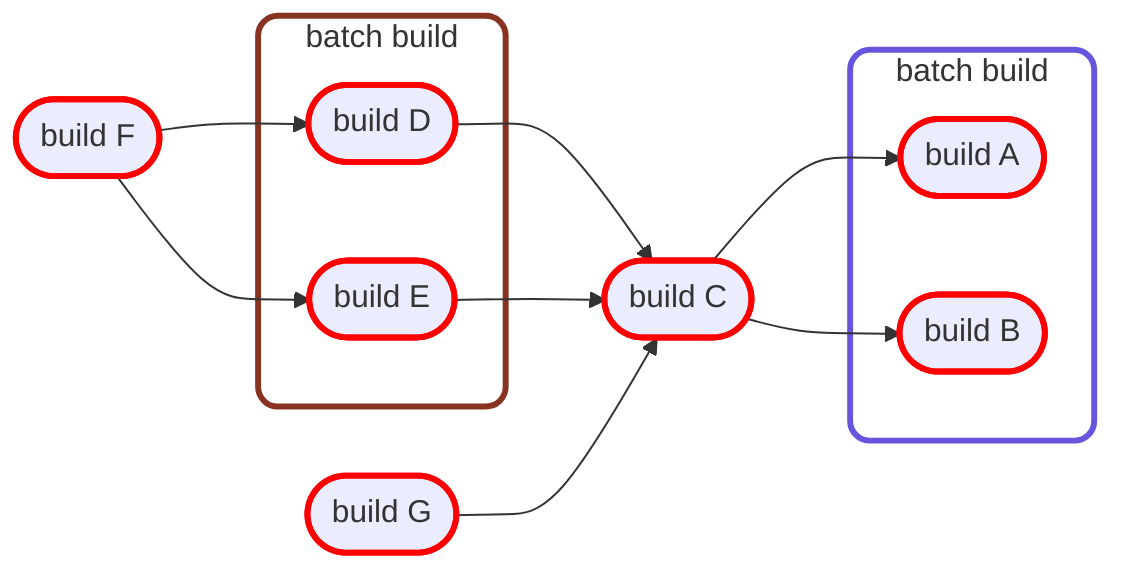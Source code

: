 flowchart LR
classDef forced stroke:red,stroke-width:3px
classDef required stroke:orange,stroke-width:3px
classDef selected stroke:black,stroke-width:3px
subgraph 6599FE5F147C6FFBA859A08E916C64105B3AE95ECF0FBACFD9AFB14EC55BB544[batch build]
  502D99A08930613A8950A209AB659DBD70BC9CD6766F53FE8C2545028CD07647([build D])
  A10064A7C5CAD13878FDFBE58C4D7D209D299DBE7FFBC12B6D63F5ABE0693093([build E])
end
classDef cluster-6599FE5F147C6FFBA859A08E916C64105B3AE95ECF0FBACFD9AFB14EC55BB544 stroke:#832,stroke-width:3px,fill:white,rx:10,ry:10
class 6599FE5F147C6FFBA859A08E916C64105B3AE95ECF0FBACFD9AFB14EC55BB544 cluster-6599FE5F147C6FFBA859A08E916C64105B3AE95ECF0FBACFD9AFB14EC55BB544
502D99A08930613A8950A209AB659DBD70BC9CD6766F53FE8C2545028CD07647 --> 546C2C114D3364163EDA8DB8FF0F3E800CC79ACC0F84973BA17866B5C03F05F2
class 502D99A08930613A8950A209AB659DBD70BC9CD6766F53FE8C2545028CD07647 forced
A10064A7C5CAD13878FDFBE58C4D7D209D299DBE7FFBC12B6D63F5ABE0693093 --> 546C2C114D3364163EDA8DB8FF0F3E800CC79ACC0F84973BA17866B5C03F05F2
class A10064A7C5CAD13878FDFBE58C4D7D209D299DBE7FFBC12B6D63F5ABE0693093 forced
0F888689FC6FCB936DA67EB38668998BF57500CD23F4B3141151645BCF7157F3([build G])
0F888689FC6FCB936DA67EB38668998BF57500CD23F4B3141151645BCF7157F3 --> 546C2C114D3364163EDA8DB8FF0F3E800CC79ACC0F84973BA17866B5C03F05F2
class 0F888689FC6FCB936DA67EB38668998BF57500CD23F4B3141151645BCF7157F3 forced
subgraph CD2042D8089B53EF5E02DD6900C27FAF5048364C3D95883B9849DB83FEC65361[batch build]
  4552B308ABC99A5E15C4BC807E52FD1BE7BB41798F711F18488044AAF41DCD67([build A])
  BD9B2D7DDFFD4DE9A3BA601FD465DADCBF186E513AC316F68A2214B851895403([build B])
end
classDef cluster-CD2042D8089B53EF5E02DD6900C27FAF5048364C3D95883B9849DB83FEC65361 stroke:#65D,stroke-width:3px,fill:white,rx:10,ry:10
class CD2042D8089B53EF5E02DD6900C27FAF5048364C3D95883B9849DB83FEC65361 cluster-CD2042D8089B53EF5E02DD6900C27FAF5048364C3D95883B9849DB83FEC65361
class 4552B308ABC99A5E15C4BC807E52FD1BE7BB41798F711F18488044AAF41DCD67 forced
class BD9B2D7DDFFD4DE9A3BA601FD465DADCBF186E513AC316F68A2214B851895403 forced
546C2C114D3364163EDA8DB8FF0F3E800CC79ACC0F84973BA17866B5C03F05F2([build C])
546C2C114D3364163EDA8DB8FF0F3E800CC79ACC0F84973BA17866B5C03F05F2 --> 4552B308ABC99A5E15C4BC807E52FD1BE7BB41798F711F18488044AAF41DCD67
546C2C114D3364163EDA8DB8FF0F3E800CC79ACC0F84973BA17866B5C03F05F2 --> BD9B2D7DDFFD4DE9A3BA601FD465DADCBF186E513AC316F68A2214B851895403
class 546C2C114D3364163EDA8DB8FF0F3E800CC79ACC0F84973BA17866B5C03F05F2 forced
4D3EF35601A8F0370B32F652B92C4A823C4ABD2BBC01A609278B95B976C13D84([build F])
4D3EF35601A8F0370B32F652B92C4A823C4ABD2BBC01A609278B95B976C13D84 --> 502D99A08930613A8950A209AB659DBD70BC9CD6766F53FE8C2545028CD07647
4D3EF35601A8F0370B32F652B92C4A823C4ABD2BBC01A609278B95B976C13D84 --> A10064A7C5CAD13878FDFBE58C4D7D209D299DBE7FFBC12B6D63F5ABE0693093
class 4D3EF35601A8F0370B32F652B92C4A823C4ABD2BBC01A609278B95B976C13D84 forced